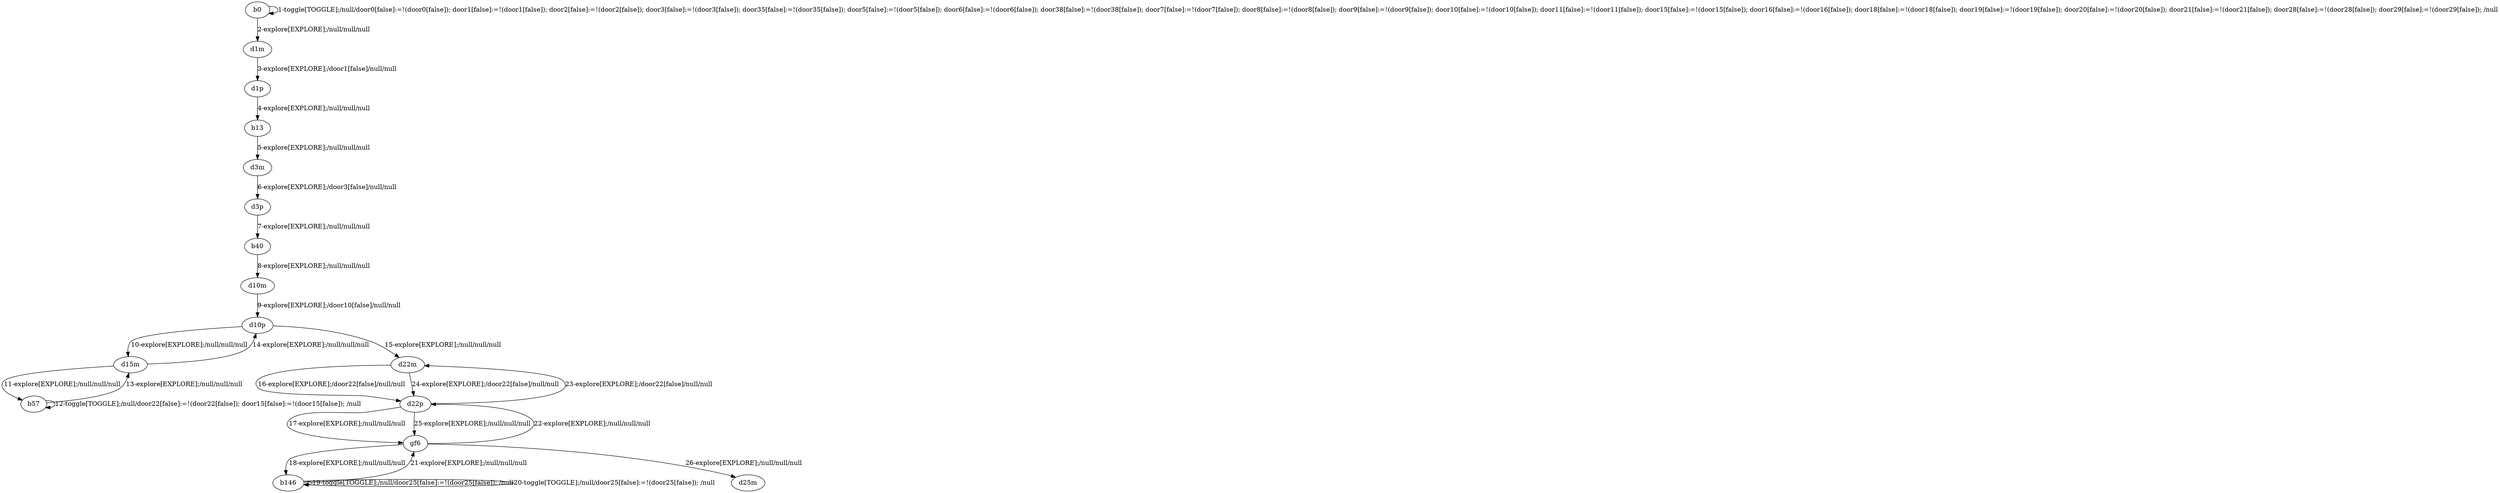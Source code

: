 # Total number of goals covered by this test: 1
# gf6 --> d25m

digraph g {
"b0" -> "b0" [label = "1-toggle[TOGGLE];/null/door0[false]:=!(door0[false]); door1[false]:=!(door1[false]); door2[false]:=!(door2[false]); door3[false]:=!(door3[false]); door35[false]:=!(door35[false]); door5[false]:=!(door5[false]); door6[false]:=!(door6[false]); door38[false]:=!(door38[false]); door7[false]:=!(door7[false]); door8[false]:=!(door8[false]); door9[false]:=!(door9[false]); door10[false]:=!(door10[false]); door11[false]:=!(door11[false]); door15[false]:=!(door15[false]); door16[false]:=!(door16[false]); door18[false]:=!(door18[false]); door19[false]:=!(door19[false]); door20[false]:=!(door20[false]); door21[false]:=!(door21[false]); door28[false]:=!(door28[false]); door29[false]:=!(door29[false]); /null"];
"b0" -> "d1m" [label = "2-explore[EXPLORE];/null/null/null"];
"d1m" -> "d1p" [label = "3-explore[EXPLORE];/door1[false]/null/null"];
"d1p" -> "b13" [label = "4-explore[EXPLORE];/null/null/null"];
"b13" -> "d3m" [label = "5-explore[EXPLORE];/null/null/null"];
"d3m" -> "d3p" [label = "6-explore[EXPLORE];/door3[false]/null/null"];
"d3p" -> "b40" [label = "7-explore[EXPLORE];/null/null/null"];
"b40" -> "d10m" [label = "8-explore[EXPLORE];/null/null/null"];
"d10m" -> "d10p" [label = "9-explore[EXPLORE];/door10[false]/null/null"];
"d10p" -> "d15m" [label = "10-explore[EXPLORE];/null/null/null"];
"d15m" -> "b57" [label = "11-explore[EXPLORE];/null/null/null"];
"b57" -> "b57" [label = "12-toggle[TOGGLE];/null/door22[false]:=!(door22[false]); door15[false]:=!(door15[false]); /null"];
"b57" -> "d15m" [label = "13-explore[EXPLORE];/null/null/null"];
"d15m" -> "d10p" [label = "14-explore[EXPLORE];/null/null/null"];
"d10p" -> "d22m" [label = "15-explore[EXPLORE];/null/null/null"];
"d22m" -> "d22p" [label = "16-explore[EXPLORE];/door22[false]/null/null"];
"d22p" -> "gf6" [label = "17-explore[EXPLORE];/null/null/null"];
"gf6" -> "b146" [label = "18-explore[EXPLORE];/null/null/null"];
"b146" -> "b146" [label = "19-toggle[TOGGLE];/null/door25[false]:=!(door25[false]); /null"];
"b146" -> "b146" [label = "20-toggle[TOGGLE];/null/door25[false]:=!(door25[false]); /null"];
"b146" -> "gf6" [label = "21-explore[EXPLORE];/null/null/null"];
"gf6" -> "d22p" [label = "22-explore[EXPLORE];/null/null/null"];
"d22p" -> "d22m" [label = "23-explore[EXPLORE];/door22[false]/null/null"];
"d22m" -> "d22p" [label = "24-explore[EXPLORE];/door22[false]/null/null"];
"d22p" -> "gf6" [label = "25-explore[EXPLORE];/null/null/null"];
"gf6" -> "d25m" [label = "26-explore[EXPLORE];/null/null/null"];
}